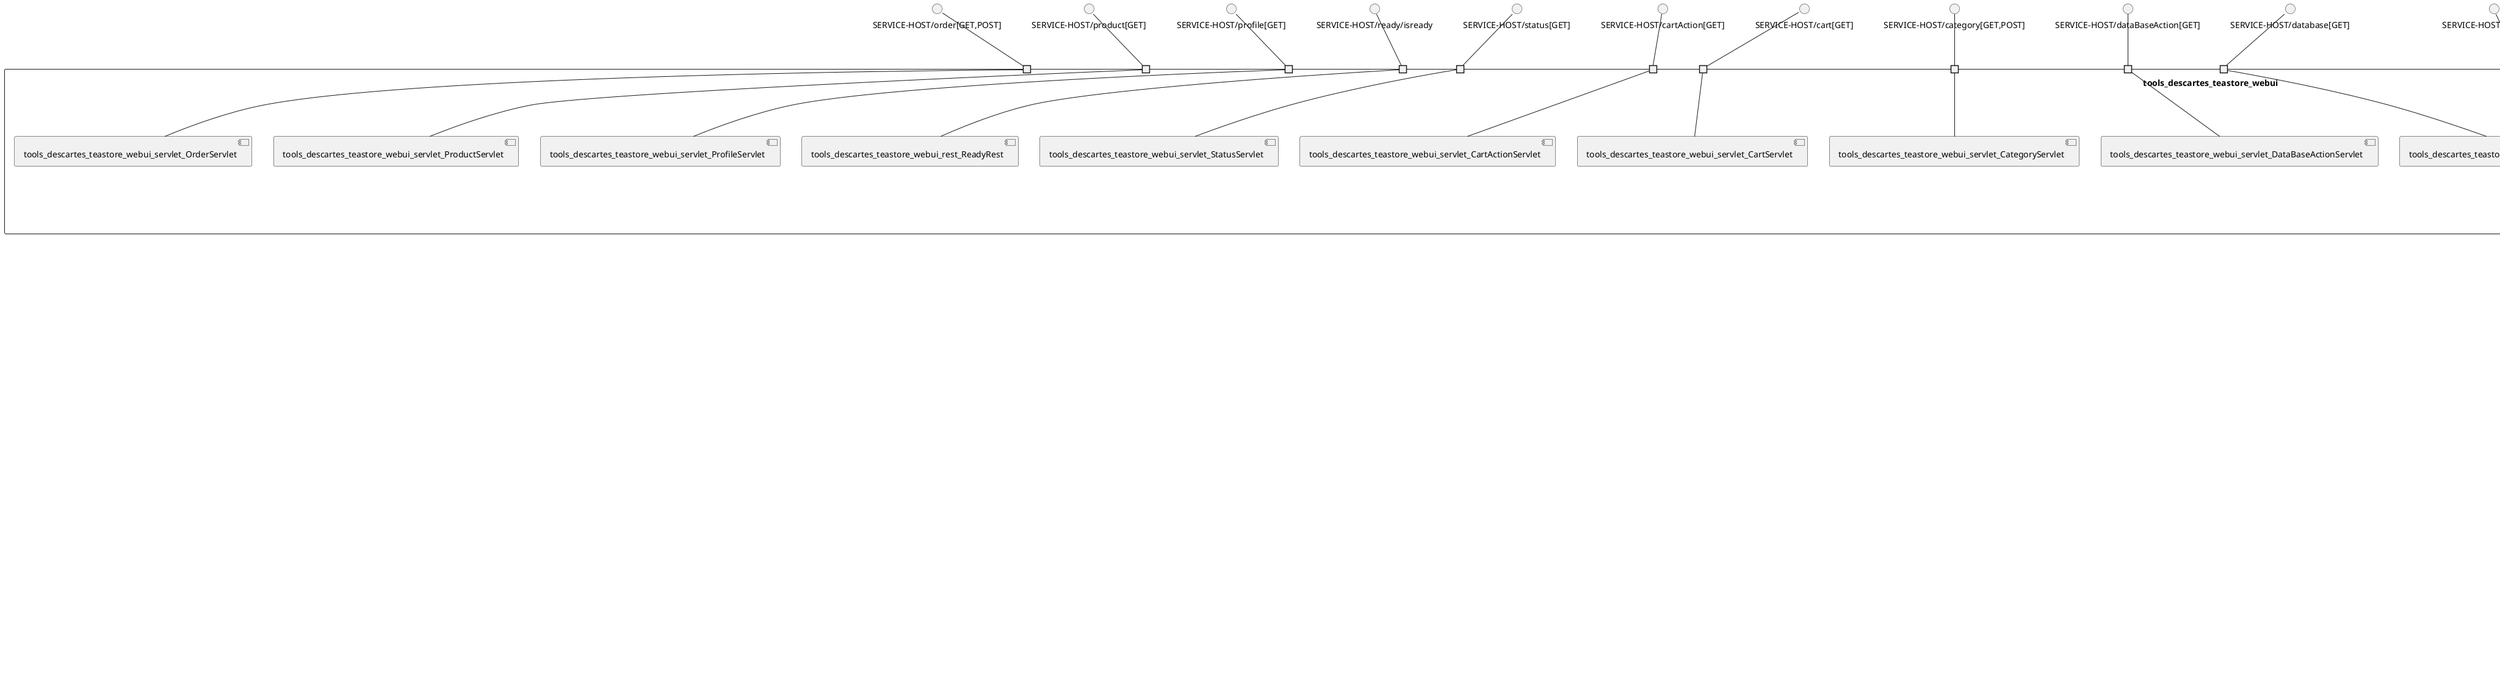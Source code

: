 @startuml
skinparam fixCircleLabelOverlapping true
skinparam componentStyle uml2
component "tools_descartes_teastore_auth\n\n\n\n\n\n" {
[tools_descartes_teastore_auth_rest_AuthCartRest]
[tools_descartes_teastore_auth_rest_AuthUserActionsRest]
[tools_descartes_teastore_auth_startup_AuthStartup]
[tools_descartes_teastore_auth_rest_ReadyRest]
portin " " as tools_descartes_teastore_auth_requires_SERVICE_HOST_useractions
portin " " as tools_descartes_teastore_auth_requires_SERVICE_HOST_cart
portin " " as tools_descartes_teastore_auth_requires_SERVICE_HOST_ready_isready_2
portout " " as tools_descartes_teastore_auth_provides_tools_descartes_teastore_registryclient_RegistryClient
portout " " as tools_descartes_teastore_auth_provides_tools_descartes_teastore_registryclient_loadbalancers_ServiceLoadBalancer
portout " " as tools_descartes_teastore_auth_provides_tools_descartes_teastore_registryclient_util_RESTClient
"tools_descartes_teastore_auth_requires_SERVICE_HOST_ready_isready_2"--[tools_descartes_teastore_auth_rest_ReadyRest]
"tools_descartes_teastore_auth_requires_SERVICE_HOST_useractions"--[tools_descartes_teastore_auth_rest_AuthUserActionsRest]
"tools_descartes_teastore_auth_requires_SERVICE_HOST_cart"--[tools_descartes_teastore_auth_rest_AuthCartRest]
[tools_descartes_teastore_auth_startup_AuthStartup].."tools_descartes_teastore_auth_provides_tools_descartes_teastore_registryclient_util_RESTClient"
[tools_descartes_teastore_auth_startup_AuthStartup].."tools_descartes_teastore_auth_provides_tools_descartes_teastore_registryclient_loadbalancers_ServiceLoadBalancer"
[tools_descartes_teastore_auth_startup_AuthStartup].."tools_descartes_teastore_auth_provides_tools_descartes_teastore_registryclient_RegistryClient"
}
interface "SERVICE-HOST/cart" as interface.SERVICE_HOST_cart
interface.SERVICE_HOST_cart--"tools_descartes_teastore_auth_requires_SERVICE_HOST_cart"
interface "SERVICE-HOST/ready/isready$2" as interface.SERVICE_HOST_ready_isready_2
interface.SERVICE_HOST_ready_isready_2--"tools_descartes_teastore_auth_requires_SERVICE_HOST_ready_isready_2"
interface "SERVICE-HOST/useractions" as interface.SERVICE_HOST_useractions
interface.SERVICE_HOST_useractions--"tools_descartes_teastore_auth_requires_SERVICE_HOST_useractions"
"tools_descartes_teastore_auth_provides_tools_descartes_teastore_registryclient_RegistryClient"..>[tools_descartes_teastore_registryclient_RegistryClient] : requires
"tools_descartes_teastore_auth_provides_tools_descartes_teastore_registryclient_loadbalancers_ServiceLoadBalancer"..>[tools_descartes_teastore_registryclient_loadbalancers_ServiceLoadBalancer] : requires
"tools_descartes_teastore_auth_provides_tools_descartes_teastore_registryclient_util_RESTClient"..>[tools_descartes_teastore_registryclient_util_RESTClient] : requires
component "tools_descartes_teastore_image\n\n\n\n\n\n" {
[tools_descartes_teastore_image_rest_ImageProviderEndpoint]
[tools_descartes_teastore_image_setup_ImageProviderStartup]
portin " " as tools_descartes_teastore_image_requires_SERVICE_HOST_image
portout " " as tools_descartes_teastore_image_provides_tools_descartes_teastore_registryclient_loadbalancers_ServiceLoadBalancer
portout " " as tools_descartes_teastore_image_provides_tools_descartes_teastore_registryclient_RegistryClient
"tools_descartes_teastore_image_requires_SERVICE_HOST_image"--[tools_descartes_teastore_image_rest_ImageProviderEndpoint]
[tools_descartes_teastore_image_setup_ImageProviderStartup].."tools_descartes_teastore_image_provides_tools_descartes_teastore_registryclient_RegistryClient"
[tools_descartes_teastore_image_setup_ImageProviderStartup].."tools_descartes_teastore_image_provides_tools_descartes_teastore_registryclient_loadbalancers_ServiceLoadBalancer"
}
interface "SERVICE-HOST/image" as interface.SERVICE_HOST_image
interface.SERVICE_HOST_image--"tools_descartes_teastore_image_requires_SERVICE_HOST_image"
"tools_descartes_teastore_image_provides_tools_descartes_teastore_registryclient_RegistryClient"..>[tools_descartes_teastore_registryclient_RegistryClient] : requires
"tools_descartes_teastore_image_provides_tools_descartes_teastore_registryclient_loadbalancers_ServiceLoadBalancer"..>[tools_descartes_teastore_registryclient_loadbalancers_ServiceLoadBalancer] : requires
component "tools_descartes_teastore_kieker_rabbitmq\n\n\n\n\n\n" {
[tools_descartes_teastore_kieker_rabbitmq_Reset]
[tools_descartes_teastore_kieker_rabbitmq_IndexServlet]
[tools_descartes_teastore_kieker_rabbitmq_DisplayLogs]
portin " " as tools_descartes_teastore_kieker_rabbitmq_requires_SERVICE_HOST_index_GET_
portin " " as tools_descartes_teastore_kieker_rabbitmq_requires_SERVICE_HOST_reset_GET_
portin " " as tools_descartes_teastore_kieker_rabbitmq_requires_SERVICE_HOST_displaylogs_GET_
"tools_descartes_teastore_kieker_rabbitmq_requires_SERVICE_HOST_displaylogs_GET_"--[tools_descartes_teastore_kieker_rabbitmq_DisplayLogs]
"tools_descartes_teastore_kieker_rabbitmq_requires_SERVICE_HOST_index_GET_"--[tools_descartes_teastore_kieker_rabbitmq_IndexServlet]
"tools_descartes_teastore_kieker_rabbitmq_requires_SERVICE_HOST_reset_GET_"--[tools_descartes_teastore_kieker_rabbitmq_Reset]
}
interface "SERVICE-HOST/displaylogs[GET]" as interface.SERVICE_HOST_displaylogs_GET_
interface.SERVICE_HOST_displaylogs_GET_--"tools_descartes_teastore_kieker_rabbitmq_requires_SERVICE_HOST_displaylogs_GET_"
interface "SERVICE-HOST/index[GET]" as interface.SERVICE_HOST_index_GET_
interface.SERVICE_HOST_index_GET_--"tools_descartes_teastore_kieker_rabbitmq_requires_SERVICE_HOST_index_GET_"
interface "SERVICE-HOST/reset[GET]" as interface.SERVICE_HOST_reset_GET_
interface.SERVICE_HOST_reset_GET_--"tools_descartes_teastore_kieker_rabbitmq_requires_SERVICE_HOST_reset_GET_"
component "tools_descartes_teastore_persistence\n\n\n\n\n\n" {
[tools_descartes_teastore_persistence_rest_UserEndpoint]
[tools_descartes_teastore_persistence_rest_CategoryEndpoint]
[tools_descartes_teastore_persistence_rest_OrderItemEndpoint]
[tools_descartes_teastore_persistence_rest_OrderEndpoint]
[tools_descartes_teastore_persistence_rest_ProductEndpoint]
[tools_descartes_teastore_persistence_rest_DatabaseGenerationEndpoint]
[tools_descartes_teastore_persistence_rest_CacheManagerEndpoint]
[tools_descartes_teastore_persistence_servlet_IndexServlet]
portin " " as tools_descartes_teastore_persistence_requires_SERVICE_HOST_cache
portin " " as tools_descartes_teastore_persistence_requires_SERVICE_HOST_index_GET_POST_
portin " " as tools_descartes_teastore_persistence_requires_SERVICE_HOST_products
portin " " as tools_descartes_teastore_persistence_requires_SERVICE_HOST_generatedb
portin " " as tools_descartes_teastore_persistence_requires_SERVICE_HOST_users_name
portin " " as tools_descartes_teastore_persistence_requires_SERVICE_HOST_orderitems
portin " " as tools_descartes_teastore_persistence_requires_SERVICE_HOST_orders_user
"tools_descartes_teastore_persistence_requires_SERVICE_HOST_users_name"--[tools_descartes_teastore_persistence_rest_UserEndpoint]
"tools_descartes_teastore_persistence_requires_SERVICE_HOST_generatedb"--[tools_descartes_teastore_persistence_rest_DatabaseGenerationEndpoint]
"tools_descartes_teastore_persistence_requires_SERVICE_HOST_products"--[tools_descartes_teastore_persistence_rest_ProductEndpoint]
"tools_descartes_teastore_persistence_requires_SERVICE_HOST_orders_user"--[tools_descartes_teastore_persistence_rest_OrderEndpoint]
"tools_descartes_teastore_persistence_requires_SERVICE_HOST_orderitems"--[tools_descartes_teastore_persistence_rest_OrderItemEndpoint]
"tools_descartes_teastore_persistence_requires_SERVICE_HOST_index_GET_POST_"--[tools_descartes_teastore_persistence_servlet_IndexServlet]
"tools_descartes_teastore_persistence_requires_SERVICE_HOST_cache"--[tools_descartes_teastore_persistence_rest_CacheManagerEndpoint]
}
interface "SERVICE-HOST/cache" as interface.SERVICE_HOST_cache
interface.SERVICE_HOST_cache--"tools_descartes_teastore_persistence_requires_SERVICE_HOST_cache"
interface "SERVICE-HOST/generatedb" as interface.SERVICE_HOST_generatedb
interface.SERVICE_HOST_generatedb--"tools_descartes_teastore_persistence_requires_SERVICE_HOST_generatedb"
interface "SERVICE-HOST/index[GET,POST]" as interface.SERVICE_HOST_index_GET_POST_
interface.SERVICE_HOST_index_GET_POST_--"tools_descartes_teastore_persistence_requires_SERVICE_HOST_index_GET_POST_"
interface "SERVICE-HOST/orderitems" as interface.SERVICE_HOST_orderitems
interface.SERVICE_HOST_orderitems--"tools_descartes_teastore_persistence_requires_SERVICE_HOST_orderitems"
interface "SERVICE-HOST/orders/user" as interface.SERVICE_HOST_orders_user
interface.SERVICE_HOST_orders_user--"tools_descartes_teastore_persistence_requires_SERVICE_HOST_orders_user"
interface "SERVICE-HOST/products" as interface.SERVICE_HOST_products
interface.SERVICE_HOST_products--"tools_descartes_teastore_persistence_requires_SERVICE_HOST_products"
interface "SERVICE-HOST/users/name" as interface.SERVICE_HOST_users_name
interface.SERVICE_HOST_users_name--"tools_descartes_teastore_persistence_requires_SERVICE_HOST_users_name"
component "tools_descartes_teastore_recommender\n\n\n\n\n\n" {
[tools_descartes_teastore_recommender_servlet_IndexServlet]
[tools_descartes_teastore_recommender_servlet_RecommenderStartup]
[tools_descartes_teastore_recommender_rest_RecommendEndpoint]
[tools_descartes_teastore_recommender_rest_RecommendSingleEndpoint]
[tools_descartes_teastore_recommender_rest_TrainEndpoint]
portin " " as tools_descartes_teastore_recommender_requires_SERVICE_HOST_index_GET_POST_
portin " " as tools_descartes_teastore_recommender_requires_SERVICE_HOST_recommend
portin " " as tools_descartes_teastore_recommender_requires_SERVICE_HOST_recommendsingle
portin " " as tools_descartes_teastore_recommender_requires_SERVICE_HOST_train
portout " " as tools_descartes_teastore_recommender_provides_tools_descartes_teastore_registryclient_util_RESTClient
portout " " as tools_descartes_teastore_recommender_provides_tools_descartes_teastore_registryclient_loadbalancers_ServiceLoadBalancer
portout " " as tools_descartes_teastore_recommender_provides_tools_descartes_teastore_recommender_servlet_TrainingSynchronizer
portout " " as tools_descartes_teastore_recommender_provides_tools_descartes_teastore_registryclient_RegistryClient
"tools_descartes_teastore_recommender_requires_SERVICE_HOST_index_GET_POST_"--[tools_descartes_teastore_recommender_servlet_IndexServlet]
"tools_descartes_teastore_recommender_requires_SERVICE_HOST_train"--[tools_descartes_teastore_recommender_rest_TrainEndpoint]
"tools_descartes_teastore_recommender_requires_SERVICE_HOST_recommend"--[tools_descartes_teastore_recommender_rest_RecommendEndpoint]
"tools_descartes_teastore_recommender_requires_SERVICE_HOST_recommendsingle"--[tools_descartes_teastore_recommender_rest_RecommendSingleEndpoint]
[tools_descartes_teastore_recommender_servlet_RecommenderStartup].."tools_descartes_teastore_recommender_provides_tools_descartes_teastore_registryclient_RegistryClient"
[tools_descartes_teastore_recommender_servlet_RecommenderStartup].."tools_descartes_teastore_recommender_provides_tools_descartes_teastore_registryclient_loadbalancers_ServiceLoadBalancer"
[tools_descartes_teastore_recommender_servlet_RecommenderStartup].."tools_descartes_teastore_recommender_provides_tools_descartes_teastore_recommender_servlet_TrainingSynchronizer"
[tools_descartes_teastore_recommender_servlet_RecommenderStartup].."tools_descartes_teastore_recommender_provides_tools_descartes_teastore_registryclient_util_RESTClient"
}
interface "SERVICE-HOST/index[GET,POST]" as interface.SERVICE_HOST_index_GET_POST_
interface.SERVICE_HOST_index_GET_POST_--"tools_descartes_teastore_recommender_requires_SERVICE_HOST_index_GET_POST_"
interface "SERVICE-HOST/recommend" as interface.SERVICE_HOST_recommend
interface.SERVICE_HOST_recommend--"tools_descartes_teastore_recommender_requires_SERVICE_HOST_recommend"
interface "SERVICE-HOST/recommendsingle" as interface.SERVICE_HOST_recommendsingle
interface.SERVICE_HOST_recommendsingle--"tools_descartes_teastore_recommender_requires_SERVICE_HOST_recommendsingle"
interface "SERVICE-HOST/train" as interface.SERVICE_HOST_train
interface.SERVICE_HOST_train--"tools_descartes_teastore_recommender_requires_SERVICE_HOST_train"
"tools_descartes_teastore_recommender_provides_tools_descartes_teastore_recommender_servlet_TrainingSynchronizer"..>[tools_descartes_teastore_recommender_servlet_TrainingSynchronizer] : requires
"tools_descartes_teastore_recommender_provides_tools_descartes_teastore_registryclient_RegistryClient"..>[tools_descartes_teastore_registryclient_RegistryClient] : requires
"tools_descartes_teastore_recommender_provides_tools_descartes_teastore_registryclient_loadbalancers_ServiceLoadBalancer"..>[tools_descartes_teastore_registryclient_loadbalancers_ServiceLoadBalancer] : requires
"tools_descartes_teastore_recommender_provides_tools_descartes_teastore_registryclient_util_RESTClient"..>[tools_descartes_teastore_registryclient_util_RESTClient] : requires
component "tools_descartes_teastore_registry\n\n\n\n\n\n" {
[tools_descartes_teastore_registry_rest_RegistryREST]
[tools_descartes_teastore_registry_rest_RegistryStartup]
[tools_descartes_teastore_registry_servlet_IndexServlet]
portin " " as tools_descartes_teastore_registry_requires_SERVICE_HOST_services
portin " " as tools_descartes_teastore_registry_requires_SERVICE_HOST_index_GET_POST_
portout " " as tools_descartes_teastore_registry_provides_tools_descartes_teastore_registry_rest_Registry
"tools_descartes_teastore_registry_requires_SERVICE_HOST_services"--[tools_descartes_teastore_registry_rest_RegistryREST]
"tools_descartes_teastore_registry_requires_SERVICE_HOST_index_GET_POST_"--[tools_descartes_teastore_registry_servlet_IndexServlet]
[tools_descartes_teastore_registry_rest_RegistryStartup].."tools_descartes_teastore_registry_provides_tools_descartes_teastore_registry_rest_Registry"
}
interface "SERVICE-HOST/index[GET,POST]" as interface.SERVICE_HOST_index_GET_POST_
interface.SERVICE_HOST_index_GET_POST_--"tools_descartes_teastore_registry_requires_SERVICE_HOST_index_GET_POST_"
interface "SERVICE-HOST/services" as interface.SERVICE_HOST_services
interface.SERVICE_HOST_services--"tools_descartes_teastore_registry_requires_SERVICE_HOST_services"
"tools_descartes_teastore_registry_provides_tools_descartes_teastore_registry_rest_Registry"..>[tools_descartes_teastore_registry_rest_Registry] : requires
component "tools_descartes_teastore_webui\n\n\n\n\n\n" {
[tools_descartes_teastore_webui_servlet_ErrorServlet]
[tools_descartes_teastore_webui_servlet_CartServlet]
[tools_descartes_teastore_webui_startup_WebuiStartup]
[tools_descartes_teastore_webui_servlet_AboutUsServlet]
[tools_descartes_teastore_webui_servlet_ProductServlet]
[tools_descartes_teastore_webui_servlet_IndexServlet]
[tools_descartes_teastore_webui_servlet_CategoryServlet]
[tools_descartes_teastore_webui_servlet_StatusServlet]
[tools_descartes_teastore_webui_servlet_ProfileServlet]
[tools_descartes_teastore_webui_rest_ReadyRest]
[tools_descartes_teastore_webui_servlet_DataBaseServlet]
[tools_descartes_teastore_webui_servlet_OrderServlet]
[tools_descartes_teastore_webui_servlet_LoginActionServlet]
[tools_descartes_teastore_webui_servlet_LoginServlet]
[tools_descartes_teastore_webui_servlet_CartActionServlet]
[tools_descartes_teastore_webui_servlet_DataBaseActionServlet]
portin " " as tools_descartes_teastore_webui_requires_SERVICE_HOST_dataBaseAction_GET_
portin " " as tools_descartes_teastore_webui_requires_SERVICE_HOST_profile_GET_
portin " " as tools_descartes_teastore_webui_requires_SERVICE_HOST_database_GET_
portin " " as tools_descartes_teastore_webui_requires_SERVICE_HOST_status_GET_
portin " " as tools_descartes_teastore_webui_requires_SERVICE_HOST_product_GET_
portin " " as tools_descartes_teastore_webui_requires_SERVICE_HOST_login_GET_
portin " " as tools_descartes_teastore_webui_requires_SERVICE_HOST_ready_isready
portin " " as tools_descartes_teastore_webui_requires_SERVICE_HOST_index_GET_2
portin " " as tools_descartes_teastore_webui_requires_SERVICE_HOST_category_GET_POST_
portin " " as tools_descartes_teastore_webui_requires_SERVICE_HOST_order_GET_POST_
portin " " as tools_descartes_teastore_webui_requires_SERVICE_HOST_cart_GET_
portin " " as tools_descartes_teastore_webui_requires_SERVICE_HOST_cartAction_GET_
portin " " as tools_descartes_teastore_webui_requires_SERVICE_HOST_error_GET_
portin " " as tools_descartes_teastore_webui_requires_SERVICE_HOST_loginAction_GET_POST_
portin " " as tools_descartes_teastore_webui_requires_SERVICE_HOST_about_GET_
portout " " as tools_descartes_teastore_webui_provides_tools_descartes_teastore_registryclient_RegistryClient
portout " " as tools_descartes_teastore_webui_provides_tools_descartes_teastore_registryclient_loadbalancers_ServiceLoadBalancer
"tools_descartes_teastore_webui_requires_SERVICE_HOST_loginAction_GET_POST_"--[tools_descartes_teastore_webui_servlet_LoginActionServlet]
"tools_descartes_teastore_webui_requires_SERVICE_HOST_status_GET_"--[tools_descartes_teastore_webui_servlet_StatusServlet]
"tools_descartes_teastore_webui_requires_SERVICE_HOST_cart_GET_"--[tools_descartes_teastore_webui_servlet_CartServlet]
"tools_descartes_teastore_webui_requires_SERVICE_HOST_index_GET_2"--[tools_descartes_teastore_webui_servlet_IndexServlet]
"tools_descartes_teastore_webui_requires_SERVICE_HOST_order_GET_POST_"--[tools_descartes_teastore_webui_servlet_OrderServlet]
"tools_descartes_teastore_webui_requires_SERVICE_HOST_error_GET_"--[tools_descartes_teastore_webui_servlet_ErrorServlet]
"tools_descartes_teastore_webui_requires_SERVICE_HOST_ready_isready"--[tools_descartes_teastore_webui_rest_ReadyRest]
"tools_descartes_teastore_webui_requires_SERVICE_HOST_dataBaseAction_GET_"--[tools_descartes_teastore_webui_servlet_DataBaseActionServlet]
"tools_descartes_teastore_webui_requires_SERVICE_HOST_login_GET_"--[tools_descartes_teastore_webui_servlet_LoginServlet]
"tools_descartes_teastore_webui_requires_SERVICE_HOST_about_GET_"--[tools_descartes_teastore_webui_servlet_AboutUsServlet]
"tools_descartes_teastore_webui_requires_SERVICE_HOST_profile_GET_"--[tools_descartes_teastore_webui_servlet_ProfileServlet]
"tools_descartes_teastore_webui_requires_SERVICE_HOST_category_GET_POST_"--[tools_descartes_teastore_webui_servlet_CategoryServlet]
"tools_descartes_teastore_webui_requires_SERVICE_HOST_database_GET_"--[tools_descartes_teastore_webui_servlet_DataBaseServlet]
"tools_descartes_teastore_webui_requires_SERVICE_HOST_cartAction_GET_"--[tools_descartes_teastore_webui_servlet_CartActionServlet]
"tools_descartes_teastore_webui_requires_SERVICE_HOST_product_GET_"--[tools_descartes_teastore_webui_servlet_ProductServlet]
[tools_descartes_teastore_webui_startup_WebuiStartup].."tools_descartes_teastore_webui_provides_tools_descartes_teastore_registryclient_RegistryClient"
[tools_descartes_teastore_webui_startup_WebuiStartup].."tools_descartes_teastore_webui_provides_tools_descartes_teastore_registryclient_loadbalancers_ServiceLoadBalancer"
}
interface "SERVICE-HOST/about[GET]" as interface.SERVICE_HOST_about_GET_
interface.SERVICE_HOST_about_GET_--"tools_descartes_teastore_webui_requires_SERVICE_HOST_about_GET_"
interface "SERVICE-HOST/cartAction[GET]" as interface.SERVICE_HOST_cartAction_GET_
interface.SERVICE_HOST_cartAction_GET_--"tools_descartes_teastore_webui_requires_SERVICE_HOST_cartAction_GET_"
interface "SERVICE-HOST/cart[GET]" as interface.SERVICE_HOST_cart_GET_
interface.SERVICE_HOST_cart_GET_--"tools_descartes_teastore_webui_requires_SERVICE_HOST_cart_GET_"
interface "SERVICE-HOST/category[GET,POST]" as interface.SERVICE_HOST_category_GET_POST_
interface.SERVICE_HOST_category_GET_POST_--"tools_descartes_teastore_webui_requires_SERVICE_HOST_category_GET_POST_"
interface "SERVICE-HOST/dataBaseAction[GET]" as interface.SERVICE_HOST_dataBaseAction_GET_
interface.SERVICE_HOST_dataBaseAction_GET_--"tools_descartes_teastore_webui_requires_SERVICE_HOST_dataBaseAction_GET_"
interface "SERVICE-HOST/database[GET]" as interface.SERVICE_HOST_database_GET_
interface.SERVICE_HOST_database_GET_--"tools_descartes_teastore_webui_requires_SERVICE_HOST_database_GET_"
interface "SERVICE-HOST/error[GET]" as interface.SERVICE_HOST_error_GET_
interface.SERVICE_HOST_error_GET_--"tools_descartes_teastore_webui_requires_SERVICE_HOST_error_GET_"
interface "SERVICE-HOST/index[GET]$2" as interface.SERVICE_HOST_index_GET_2
interface.SERVICE_HOST_index_GET_2--"tools_descartes_teastore_webui_requires_SERVICE_HOST_index_GET_2"
interface "SERVICE-HOST/loginAction[GET,POST]" as interface.SERVICE_HOST_loginAction_GET_POST_
interface.SERVICE_HOST_loginAction_GET_POST_--"tools_descartes_teastore_webui_requires_SERVICE_HOST_loginAction_GET_POST_"
interface "SERVICE-HOST/login[GET]" as interface.SERVICE_HOST_login_GET_
interface.SERVICE_HOST_login_GET_--"tools_descartes_teastore_webui_requires_SERVICE_HOST_login_GET_"
interface "SERVICE-HOST/order[GET,POST]" as interface.SERVICE_HOST_order_GET_POST_
interface.SERVICE_HOST_order_GET_POST_--"tools_descartes_teastore_webui_requires_SERVICE_HOST_order_GET_POST_"
interface "SERVICE-HOST/product[GET]" as interface.SERVICE_HOST_product_GET_
interface.SERVICE_HOST_product_GET_--"tools_descartes_teastore_webui_requires_SERVICE_HOST_product_GET_"
interface "SERVICE-HOST/profile[GET]" as interface.SERVICE_HOST_profile_GET_
interface.SERVICE_HOST_profile_GET_--"tools_descartes_teastore_webui_requires_SERVICE_HOST_profile_GET_"
interface "SERVICE-HOST/ready/isready" as interface.SERVICE_HOST_ready_isready
interface.SERVICE_HOST_ready_isready--"tools_descartes_teastore_webui_requires_SERVICE_HOST_ready_isready"
interface "SERVICE-HOST/status[GET]" as interface.SERVICE_HOST_status_GET_
interface.SERVICE_HOST_status_GET_--"tools_descartes_teastore_webui_requires_SERVICE_HOST_status_GET_"
"tools_descartes_teastore_webui_provides_tools_descartes_teastore_registryclient_RegistryClient"..>[tools_descartes_teastore_registryclient_RegistryClient] : requires
"tools_descartes_teastore_webui_provides_tools_descartes_teastore_registryclient_loadbalancers_ServiceLoadBalancer"..>[tools_descartes_teastore_registryclient_loadbalancers_ServiceLoadBalancer] : requires
[tools_descartes_teastore_recommender_servlet_TrainingSynchronizer]..>[tools_descartes_teastore_recommender_servlet_TrainingSynchronizer] : requires
[tools_descartes_teastore_registry_rest_Registry]..>[tools_descartes_teastore_registry_rest_Registry] : requires
interface "SERVICE-HOST/services" as interface.SERVICE_HOST_services
[tools_descartes_teastore_registryclient_RegistryClient]..>interface.SERVICE_HOST_services : requires
[tools_descartes_teastore_registryclient_RegistryClient]..>[tools_descartes_teastore_registryclient_RegistryClient] : requires

@enduml

